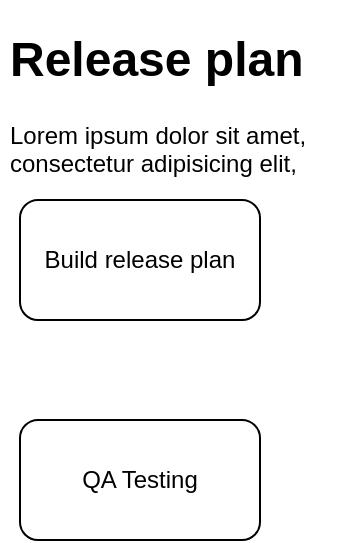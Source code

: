 <mxfile version="12.2.3" type="github" pages="1">
  <diagram id="5qH7znrg4a5zOn3isVv2" name="Page-1">
    <mxGraphModel dx="626" dy="687" grid="1" gridSize="10" guides="1" tooltips="1" connect="1" arrows="1" fold="1" page="1" pageScale="1" pageWidth="827" pageHeight="1169" math="0" shadow="0">
      <root>
        <mxCell id="0"/>
        <mxCell id="1" parent="0"/>
        <mxCell id="yajSgocMUXoN1iImktwN-1" value="Build release plan" style="rounded=1;whiteSpace=wrap;html=1;" parent="1" vertex="1">
          <mxGeometry x="90" y="190" width="120" height="60" as="geometry"/>
        </mxCell>
        <mxCell id="yajSgocMUXoN1iImktwN-2" value="&lt;h1&gt;Release plan&lt;/h1&gt;&lt;p&gt;Lorem ipsum dolor sit amet, consectetur adipisicing elit, sed do eiusmod tempor incididunt ut labore et dolore magna aliqua.&lt;/p&gt;" style="text;html=1;strokeColor=none;fillColor=none;spacing=5;spacingTop=-20;whiteSpace=wrap;overflow=hidden;rounded=0;" parent="1" vertex="1">
          <mxGeometry x="80" y="100" width="170" height="80" as="geometry"/>
        </mxCell>
        <mxCell id="yajSgocMUXoN1iImktwN-3" value="QA Testing" style="rounded=1;whiteSpace=wrap;html=1;" parent="1" vertex="1">
          <mxGeometry x="90" y="300" width="120" height="60" as="geometry"/>
        </mxCell>
      </root>
    </mxGraphModel>
  </diagram>
</mxfile>
